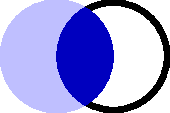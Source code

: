 picture pic;
path C1 = circle((0,0), 1cm), C2 = circle((1cm,0), 1cm);
fill(C1, paleblue);         draw(pic, C2, linewidth(2mm));
fill(pic, C1, heavyblue);   clip(pic, C2);
add(pic);
